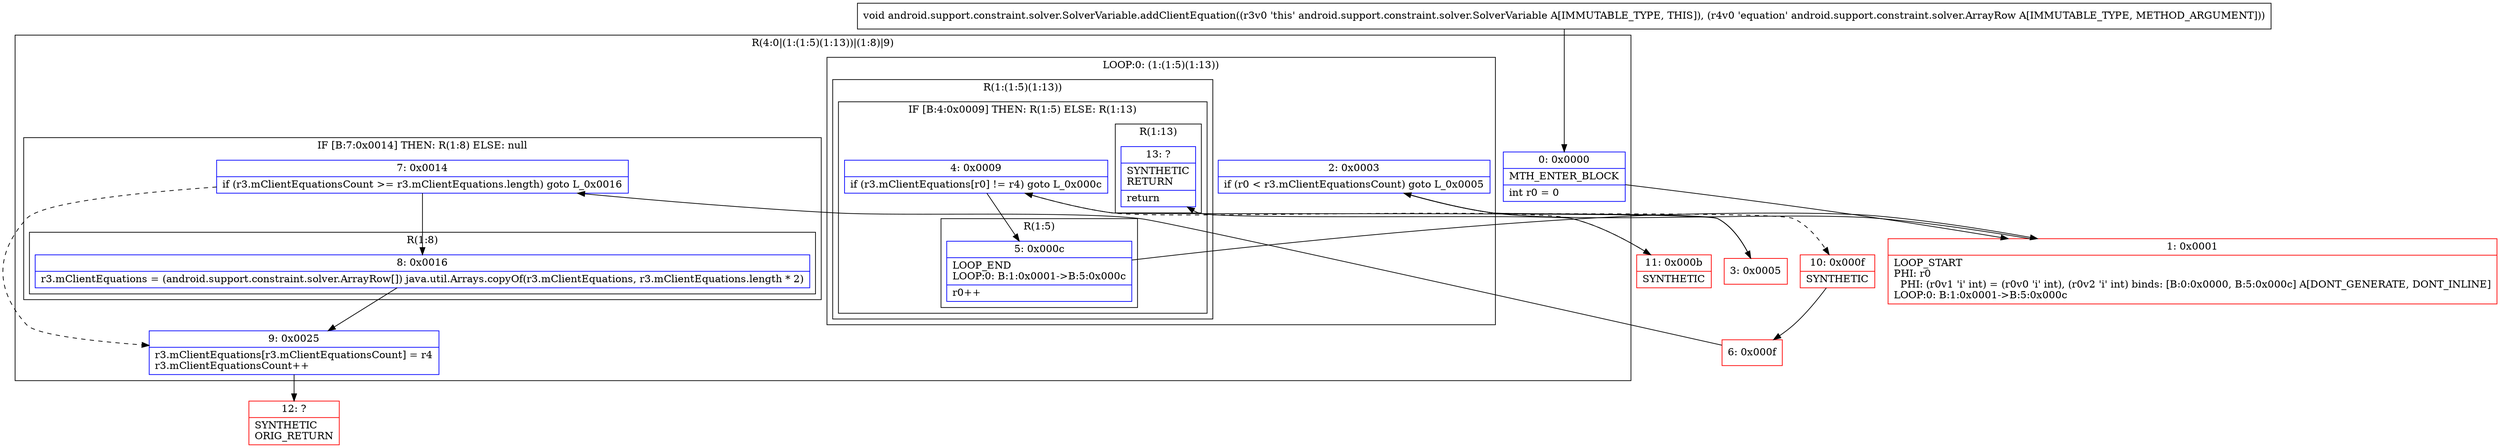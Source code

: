 digraph "CFG forandroid.support.constraint.solver.SolverVariable.addClientEquation(Landroid\/support\/constraint\/solver\/ArrayRow;)V" {
subgraph cluster_Region_344060583 {
label = "R(4:0|(1:(1:5)(1:13))|(1:8)|9)";
node [shape=record,color=blue];
Node_0 [shape=record,label="{0\:\ 0x0000|MTH_ENTER_BLOCK\l|int r0 = 0\l}"];
subgraph cluster_LoopRegion_1272562733 {
label = "LOOP:0: (1:(1:5)(1:13))";
node [shape=record,color=blue];
Node_2 [shape=record,label="{2\:\ 0x0003|if (r0 \< r3.mClientEquationsCount) goto L_0x0005\l}"];
subgraph cluster_Region_297643744 {
label = "R(1:(1:5)(1:13))";
node [shape=record,color=blue];
subgraph cluster_IfRegion_242341288 {
label = "IF [B:4:0x0009] THEN: R(1:5) ELSE: R(1:13)";
node [shape=record,color=blue];
Node_4 [shape=record,label="{4\:\ 0x0009|if (r3.mClientEquations[r0] != r4) goto L_0x000c\l}"];
subgraph cluster_Region_779886339 {
label = "R(1:5)";
node [shape=record,color=blue];
Node_5 [shape=record,label="{5\:\ 0x000c|LOOP_END\lLOOP:0: B:1:0x0001\-\>B:5:0x000c\l|r0++\l}"];
}
subgraph cluster_Region_1330859698 {
label = "R(1:13)";
node [shape=record,color=blue];
Node_13 [shape=record,label="{13\:\ ?|SYNTHETIC\lRETURN\l|return\l}"];
}
}
}
}
subgraph cluster_IfRegion_1202275967 {
label = "IF [B:7:0x0014] THEN: R(1:8) ELSE: null";
node [shape=record,color=blue];
Node_7 [shape=record,label="{7\:\ 0x0014|if (r3.mClientEquationsCount \>= r3.mClientEquations.length) goto L_0x0016\l}"];
subgraph cluster_Region_308455461 {
label = "R(1:8)";
node [shape=record,color=blue];
Node_8 [shape=record,label="{8\:\ 0x0016|r3.mClientEquations = (android.support.constraint.solver.ArrayRow[]) java.util.Arrays.copyOf(r3.mClientEquations, r3.mClientEquations.length * 2)\l}"];
}
}
Node_9 [shape=record,label="{9\:\ 0x0025|r3.mClientEquations[r3.mClientEquationsCount] = r4\lr3.mClientEquationsCount++\l}"];
}
Node_1 [shape=record,color=red,label="{1\:\ 0x0001|LOOP_START\lPHI: r0 \l  PHI: (r0v1 'i' int) = (r0v0 'i' int), (r0v2 'i' int) binds: [B:0:0x0000, B:5:0x000c] A[DONT_GENERATE, DONT_INLINE]\lLOOP:0: B:1:0x0001\-\>B:5:0x000c\l}"];
Node_3 [shape=record,color=red,label="{3\:\ 0x0005}"];
Node_6 [shape=record,color=red,label="{6\:\ 0x000f}"];
Node_10 [shape=record,color=red,label="{10\:\ 0x000f|SYNTHETIC\l}"];
Node_11 [shape=record,color=red,label="{11\:\ 0x000b|SYNTHETIC\l}"];
Node_12 [shape=record,color=red,label="{12\:\ ?|SYNTHETIC\lORIG_RETURN\l}"];
MethodNode[shape=record,label="{void android.support.constraint.solver.SolverVariable.addClientEquation((r3v0 'this' android.support.constraint.solver.SolverVariable A[IMMUTABLE_TYPE, THIS]), (r4v0 'equation' android.support.constraint.solver.ArrayRow A[IMMUTABLE_TYPE, METHOD_ARGUMENT])) }"];
MethodNode -> Node_0;
Node_0 -> Node_1;
Node_2 -> Node_3;
Node_2 -> Node_10[style=dashed];
Node_4 -> Node_5;
Node_4 -> Node_11[style=dashed];
Node_5 -> Node_1;
Node_7 -> Node_8;
Node_7 -> Node_9[style=dashed];
Node_8 -> Node_9;
Node_9 -> Node_12;
Node_1 -> Node_2;
Node_3 -> Node_4;
Node_6 -> Node_7;
Node_10 -> Node_6;
Node_11 -> Node_13;
}

